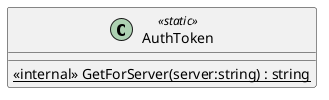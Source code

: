@startuml
class AuthToken <<static>> {
    <<internal>> {static} GetForServer(server:string) : string
}
@enduml
